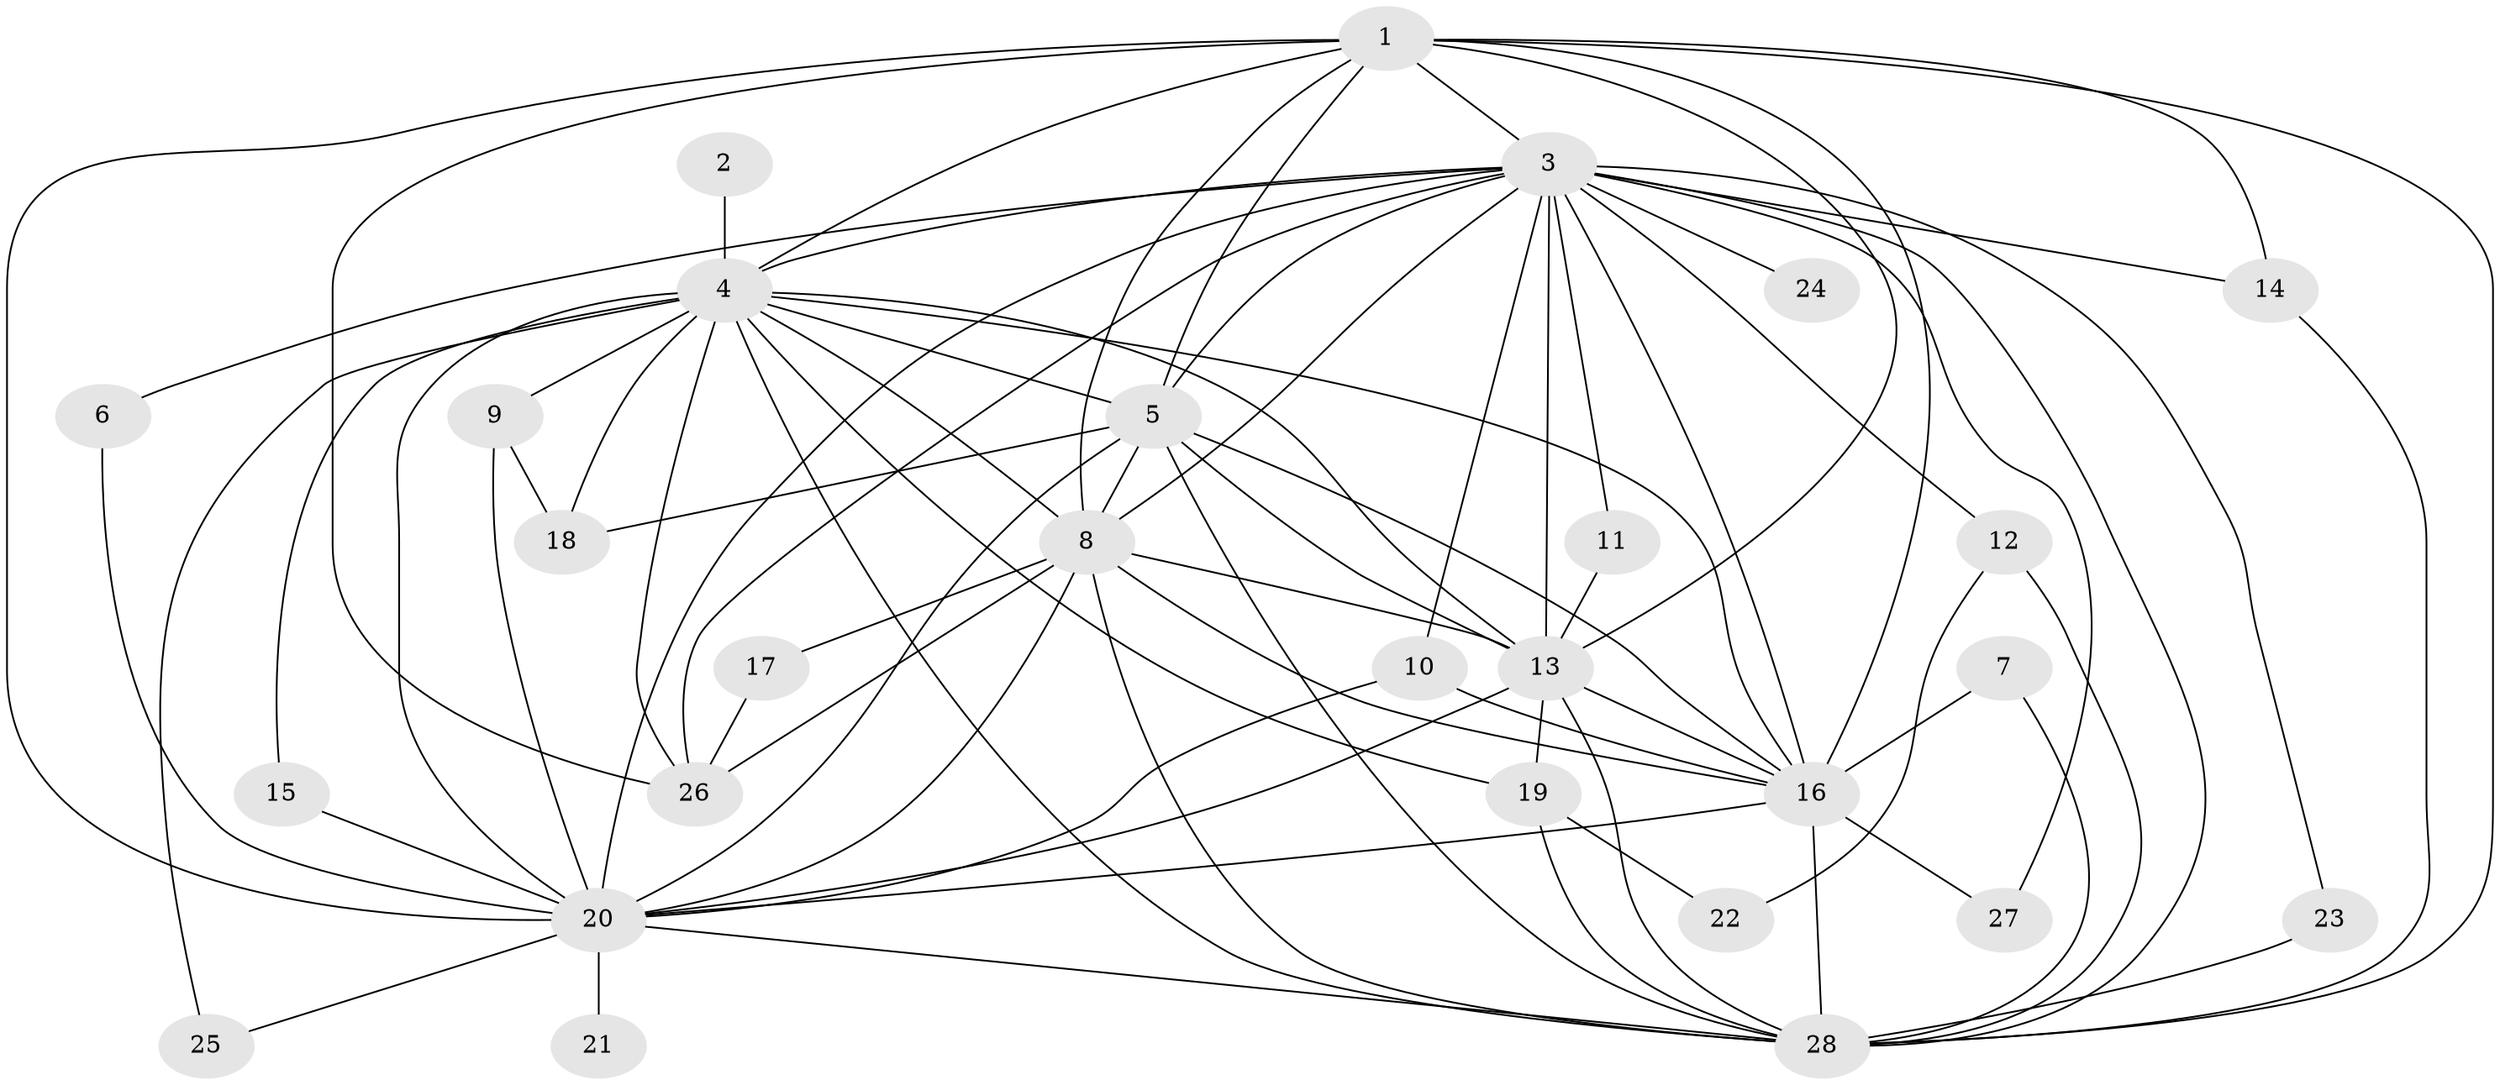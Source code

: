 // original degree distribution, {11: 0.017857142857142856, 13: 0.03571428571428571, 20: 0.03571428571428571, 14: 0.017857142857142856, 15: 0.03571428571428571, 21: 0.017857142857142856, 23: 0.017857142857142856, 2: 0.5714285714285714, 3: 0.21428571428571427, 5: 0.017857142857142856, 4: 0.017857142857142856}
// Generated by graph-tools (version 1.1) at 2025/01/03/09/25 03:01:23]
// undirected, 28 vertices, 77 edges
graph export_dot {
graph [start="1"]
  node [color=gray90,style=filled];
  1;
  2;
  3;
  4;
  5;
  6;
  7;
  8;
  9;
  10;
  11;
  12;
  13;
  14;
  15;
  16;
  17;
  18;
  19;
  20;
  21;
  22;
  23;
  24;
  25;
  26;
  27;
  28;
  1 -- 3 [weight=2.0];
  1 -- 4 [weight=2.0];
  1 -- 5 [weight=2.0];
  1 -- 8 [weight=3.0];
  1 -- 13 [weight=3.0];
  1 -- 14 [weight=1.0];
  1 -- 16 [weight=3.0];
  1 -- 20 [weight=3.0];
  1 -- 26 [weight=1.0];
  1 -- 28 [weight=2.0];
  2 -- 4 [weight=1.0];
  3 -- 4 [weight=1.0];
  3 -- 5 [weight=1.0];
  3 -- 6 [weight=1.0];
  3 -- 8 [weight=1.0];
  3 -- 10 [weight=1.0];
  3 -- 11 [weight=1.0];
  3 -- 12 [weight=2.0];
  3 -- 13 [weight=2.0];
  3 -- 14 [weight=1.0];
  3 -- 16 [weight=1.0];
  3 -- 20 [weight=1.0];
  3 -- 23 [weight=1.0];
  3 -- 24 [weight=1.0];
  3 -- 26 [weight=1.0];
  3 -- 27 [weight=2.0];
  3 -- 28 [weight=2.0];
  4 -- 5 [weight=2.0];
  4 -- 8 [weight=2.0];
  4 -- 9 [weight=2.0];
  4 -- 13 [weight=1.0];
  4 -- 15 [weight=1.0];
  4 -- 16 [weight=1.0];
  4 -- 18 [weight=1.0];
  4 -- 19 [weight=1.0];
  4 -- 20 [weight=1.0];
  4 -- 25 [weight=1.0];
  4 -- 26 [weight=1.0];
  4 -- 28 [weight=1.0];
  5 -- 8 [weight=1.0];
  5 -- 13 [weight=1.0];
  5 -- 16 [weight=1.0];
  5 -- 18 [weight=1.0];
  5 -- 20 [weight=1.0];
  5 -- 28 [weight=3.0];
  6 -- 20 [weight=1.0];
  7 -- 16 [weight=1.0];
  7 -- 28 [weight=1.0];
  8 -- 13 [weight=1.0];
  8 -- 16 [weight=1.0];
  8 -- 17 [weight=1.0];
  8 -- 20 [weight=3.0];
  8 -- 26 [weight=1.0];
  8 -- 28 [weight=1.0];
  9 -- 18 [weight=1.0];
  9 -- 20 [weight=1.0];
  10 -- 16 [weight=1.0];
  10 -- 20 [weight=1.0];
  11 -- 13 [weight=1.0];
  12 -- 22 [weight=1.0];
  12 -- 28 [weight=1.0];
  13 -- 16 [weight=1.0];
  13 -- 19 [weight=1.0];
  13 -- 20 [weight=1.0];
  13 -- 28 [weight=1.0];
  14 -- 28 [weight=1.0];
  15 -- 20 [weight=1.0];
  16 -- 20 [weight=1.0];
  16 -- 27 [weight=1.0];
  16 -- 28 [weight=3.0];
  17 -- 26 [weight=1.0];
  19 -- 22 [weight=1.0];
  19 -- 28 [weight=1.0];
  20 -- 21 [weight=2.0];
  20 -- 25 [weight=1.0];
  20 -- 28 [weight=1.0];
  23 -- 28 [weight=2.0];
}
